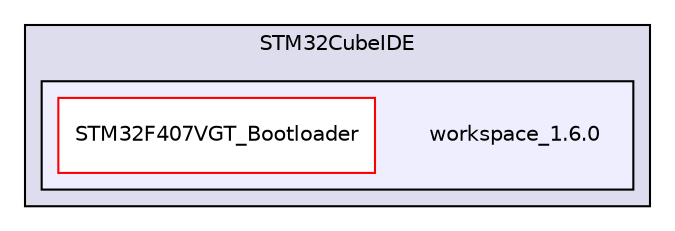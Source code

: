 digraph "C:/Users/mmitr/STM32CubeIDE/workspace_1.6.0" {
  compound=true
  node [ fontsize="10", fontname="Helvetica"];
  edge [ labelfontsize="10", labelfontname="Helvetica"];
  subgraph clusterdir_0276ea3e5ecc2208a1aa165b7102c528 {
    graph [ bgcolor="#ddddee", pencolor="black", label="STM32CubeIDE" fontname="Helvetica", fontsize="10", URL="dir_0276ea3e5ecc2208a1aa165b7102c528.html"]
  subgraph clusterdir_1e65d6df7fb598be586b79597aba7ecb {
    graph [ bgcolor="#eeeeff", pencolor="black", label="" URL="dir_1e65d6df7fb598be586b79597aba7ecb.html"];
    dir_1e65d6df7fb598be586b79597aba7ecb [shape=plaintext label="workspace_1.6.0"];
  dir_d0dfb2b05dd2d48855aed9b4b9a7407c [shape=box label="STM32F407VGT_Bootloader" fillcolor="white" style="filled" color="red" URL="dir_d0dfb2b05dd2d48855aed9b4b9a7407c.html"];
  }
  }
}

